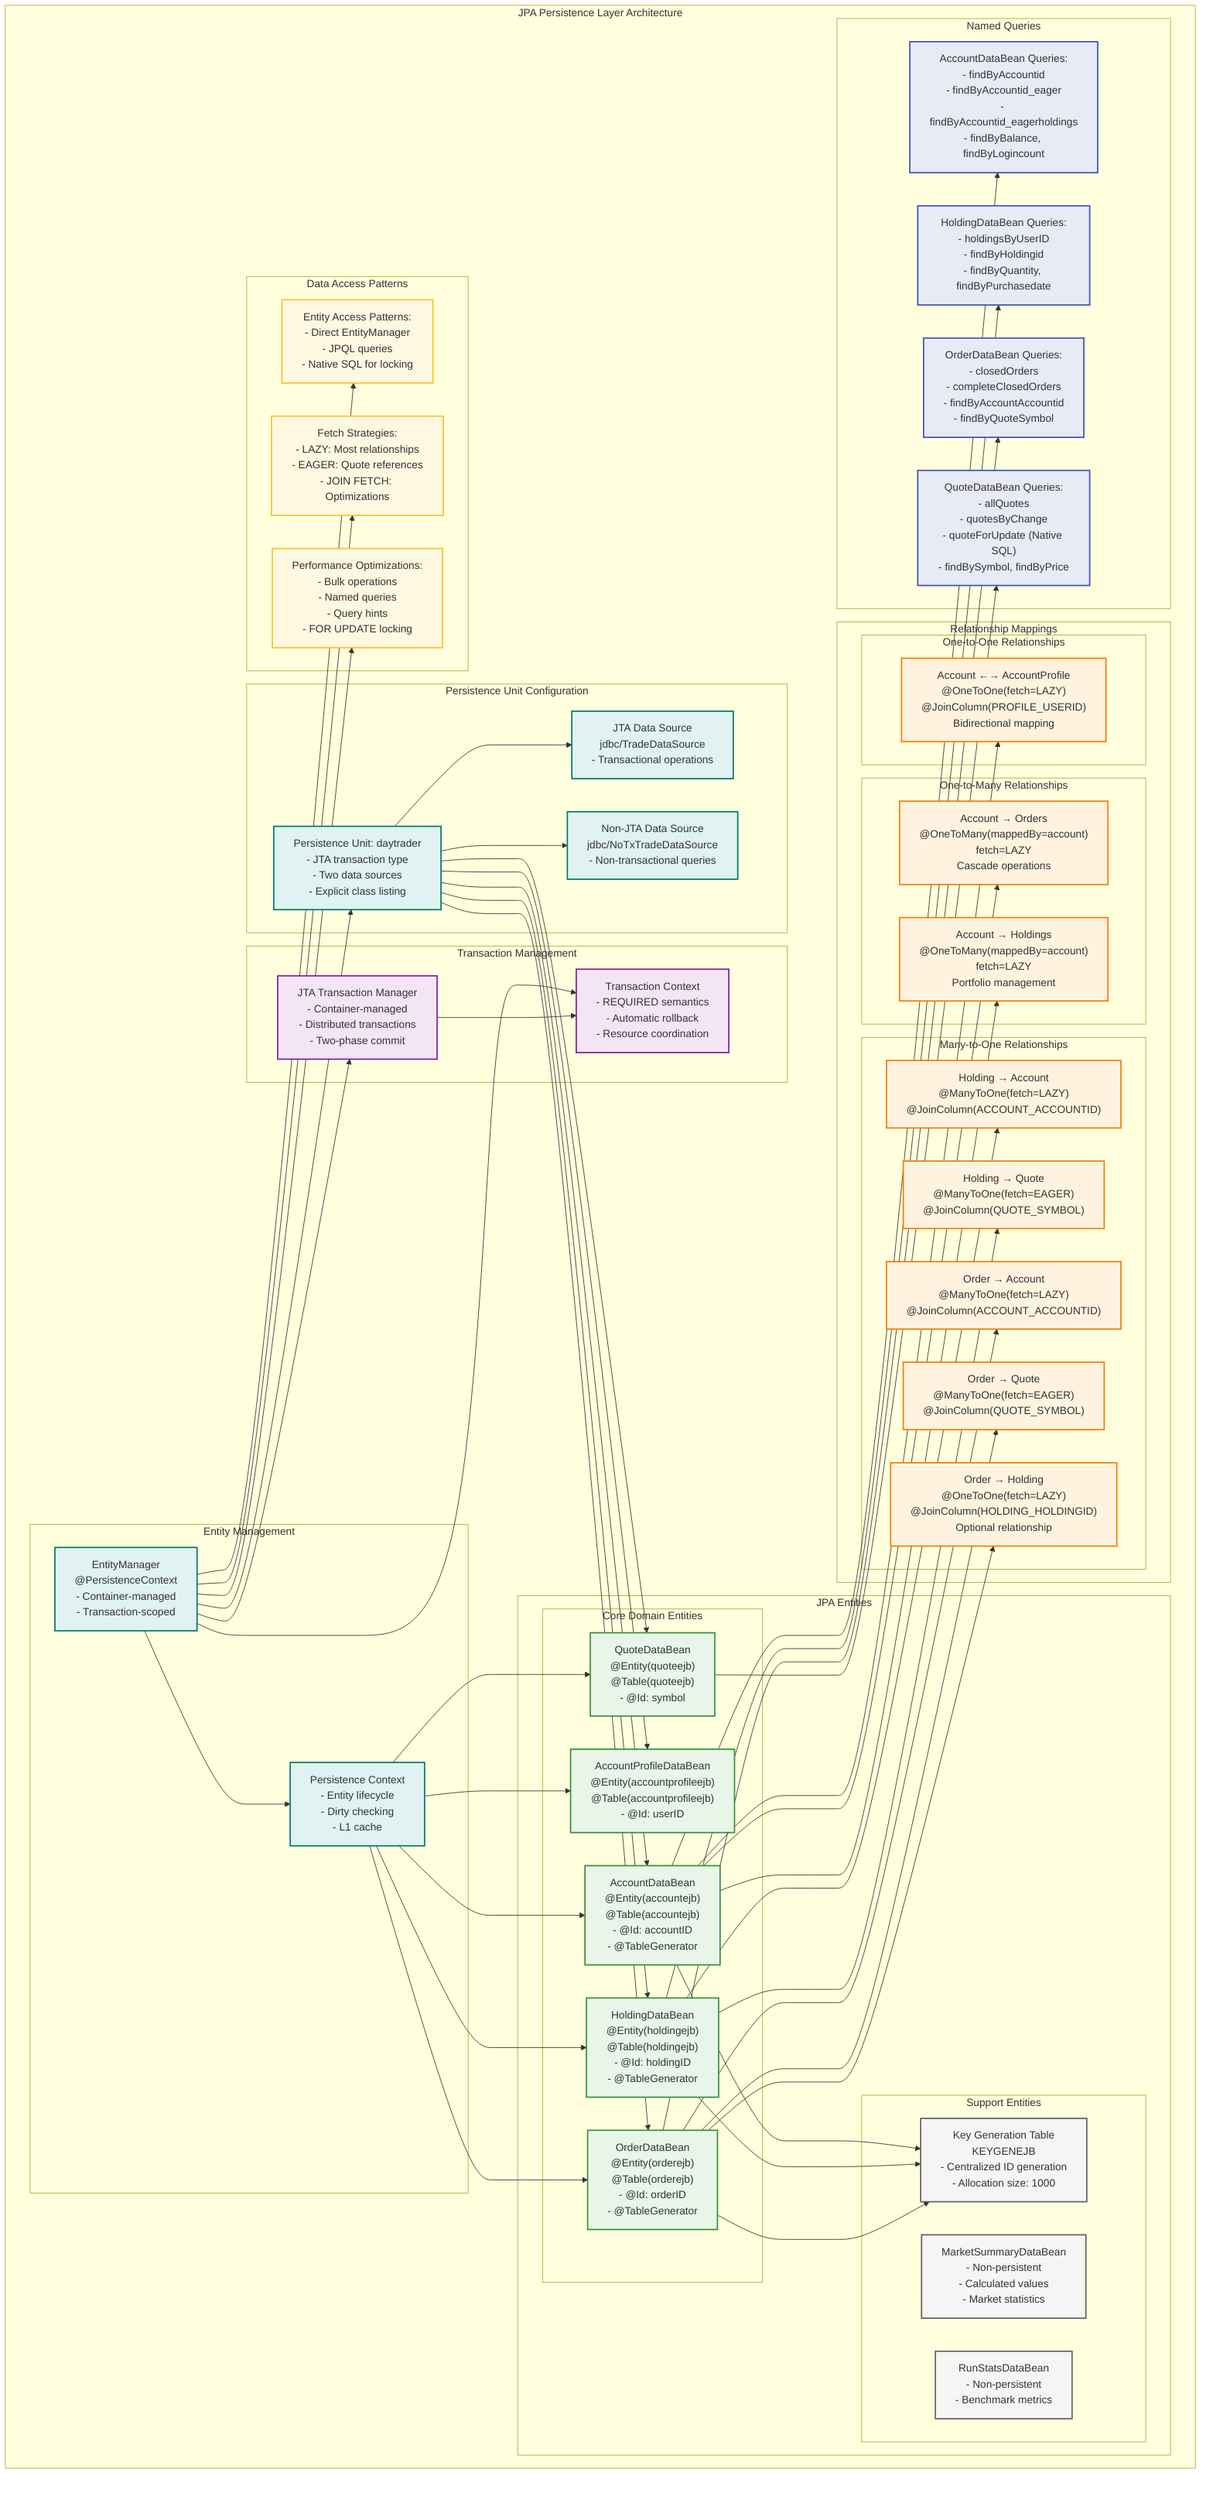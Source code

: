graph TB
    subgraph "JPA Persistence Layer Architecture"
        subgraph "Persistence Unit Configuration"
            PU["Persistence Unit: daytrader<br/>- JTA transaction type<br/>- Two data sources<br/>- Explicit class listing"]
            JTADS["JTA Data Source<br/>jdbc/TradeDataSource<br/>- Transactional operations"]
            NJTADS["Non-JTA Data Source<br/>jdbc/NoTxTradeDataSource<br/>- Non-transactional queries"]
        end

        subgraph "Entity Management"
            EM["EntityManager<br/>@PersistenceContext<br/>- Container-managed<br/>- Transaction-scoped"]
            PC["Persistence Context<br/>- Entity lifecycle<br/>- Dirty checking<br/>- L1 cache"]
        end

        subgraph "JPA Entities"
            subgraph "Core Domain Entities"
                ADB["AccountDataBean<br/>@Entity(accountejb)<br/>@Table(accountejb)<br/>- @Id: accountID<br/>- @TableGenerator"]
                APDB["AccountProfileDataBean<br/>@Entity(accountprofileejb)<br/>@Table(accountprofileejb)<br/>- @Id: userID"]
                HDB["HoldingDataBean<br/>@Entity(holdingejb)<br/>@Table(holdingejb)<br/>- @Id: holdingID<br/>- @TableGenerator"]
                ODB["OrderDataBean<br/>@Entity(orderejb)<br/>@Table(orderejb)<br/>- @Id: orderID<br/>- @TableGenerator"]
                QDB["QuoteDataBean<br/>@Entity(quoteejb)<br/>@Table(quoteejb)<br/>- @Id: symbol"]
            end

            subgraph "Support Entities"
                KG["Key Generation Table<br/>KEYGENEJB<br/>- Centralized ID generation<br/>- Allocation size: 1000"]
                MSDB["MarketSummaryDataBean<br/>- Non-persistent<br/>- Calculated values<br/>- Market statistics"]
                RSDB["RunStatsDataBean<br/>- Non-persistent<br/>- Benchmark metrics"]
            end
        end

        subgraph "Relationship Mappings"
            subgraph "One-to-One Relationships"
                OneToOne["Account ←→ AccountProfile<br/>@OneToOne(fetch=LAZY)<br/>@JoinColumn(PROFILE_USERID)<br/>Bidirectional mapping"]
            end

            subgraph "One-to-Many Relationships"
                OneToMany1["Account → Orders<br/>@OneToMany(mappedBy=account)<br/>fetch=LAZY<br/>Cascade operations"]
                OneToMany2["Account → Holdings<br/>@OneToMany(mappedBy=account)<br/>fetch=LAZY<br/>Portfolio management"]
            end

            subgraph "Many-to-One Relationships"
                ManyToOne1["Order → Account<br/>@ManyToOne(fetch=LAZY)<br/>@JoinColumn(ACCOUNT_ACCOUNTID)"]
                ManyToOne2["Order → Quote<br/>@ManyToOne(fetch=EAGER)<br/>@JoinColumn(QUOTE_SYMBOL)"]
                ManyToOne3["Holding → Account<br/>@ManyToOne(fetch=LAZY)<br/>@JoinColumn(ACCOUNT_ACCOUNTID)"]
                ManyToOne4["Holding → Quote<br/>@ManyToOne(fetch=EAGER)<br/>@JoinColumn(QUOTE_SYMBOL)"]
                ManyToOne5["Order → Holding<br/>@OneToOne(fetch=LAZY)<br/>@JoinColumn(HOLDING_HOLDINGID)<br/>Optional relationship"]
            end
        end

        subgraph "Named Queries"
            AccountQueries["AccountDataBean Queries:<br/>- findByAccountid<br/>- findByAccountid_eager<br/>- findByAccountid_eagerholdings<br/>- findByBalance, findByLogincount"]
            HoldingQueries["HoldingDataBean Queries:<br/>- holdingsByUserID<br/>- findByHoldingid<br/>- findByQuantity, findByPurchasedate"]
            OrderQueries["OrderDataBean Queries:<br/>- closedOrders<br/>- completeClosedOrders<br/>- findByAccountAccountid<br/>- findByQuoteSymbol"]
            QuoteQueries["QuoteDataBean Queries:<br/>- allQuotes<br/>- quotesByChange<br/>- quoteForUpdate (Native SQL)<br/>- findBySymbol, findByPrice"]
        end

        subgraph "Transaction Management"
            JTA["JTA Transaction Manager<br/>- Container-managed<br/>- Distributed transactions<br/>- Two-phase commit"]
            TM["Transaction Context<br/>- REQUIRED semantics<br/>- Automatic rollback<br/>- Resource coordination"]
        end

        subgraph "Data Access Patterns"
            DAO1["Entity Access Patterns:<br/>- Direct EntityManager<br/>- JPQL queries<br/>- Native SQL for locking"]
            DAO2["Fetch Strategies:<br/>- LAZY: Most relationships<br/>- EAGER: Quote references<br/>- JOIN FETCH: Optimizations"]
            DAO3["Performance Optimizations:<br/>- Bulk operations<br/>- Named queries<br/>- Query hints<br/>- FOR UPDATE locking"]
        end
    end

    %% Persistence layer dependencies
    PU --> JTADS
    PU --> NJTADS
    PU --> ADB
    PU --> APDB
    PU --> HDB
    PU --> ODB
    PU --> QDB
    
    EM --> PC
    EM --> PU
    EM --> JTA
    
    PC --> ADB
    PC --> APDB
    PC --> HDB
    PC --> ODB
    PC --> QDB
    
    %% Entity relationships
    ADB --> OneToOne
    ADB --> OneToMany1
    ADB --> OneToMany2
    
    HDB --> ManyToOne3
    HDB --> ManyToOne4
    ODB --> ManyToOne1
    ODB --> ManyToOne2
    ODB --> ManyToOne5
    
    %% Query dependencies
    ADB --> AccountQueries
    HDB --> HoldingQueries
    ODB --> OrderQueries
    QDB --> QuoteQueries
    
    %% Key generation
    ADB --> KG
    HDB --> KG
    ODB --> KG
    
    %% Transaction management
    EM --> TM
    JTA --> TM
    
    %% Data access patterns
    EM --> DAO1
    EM --> DAO2
    EM --> DAO3

    classDef entity fill:#E8F5E8,stroke:#388E3C,stroke-width:2px
    classDef relationship fill:#FFF3E0,stroke:#F57C00,stroke-width:2px
    classDef persistence fill:#E0F2F1,stroke:#00796B,stroke-width:2px
    classDef transaction fill:#F3E5F5,stroke:#7B1FA2,stroke-width:2px
    classDef query fill:#E8EAF6,stroke:#3F51B5,stroke-width:2px
    classDef support fill:#F5F5F5,stroke:#616161,stroke-width:2px
    classDef config fill:#FFF8E1,stroke:#FBC02D,stroke-width:2px

    class ADB,APDB,HDB,ODB,QDB entity
    class OneToOne,OneToMany1,OneToMany2,ManyToOne1,ManyToOne2,ManyToOne3,ManyToOne4,ManyToOne5 relationship
    class PU,EM,PC,JTADS,NJTADS persistence
    class JTA,TM transaction
    class AccountQueries,HoldingQueries,OrderQueries,QuoteQueries query
    class KG,MSDB,RSDB support
    class DAO1,DAO2,DAO3 config